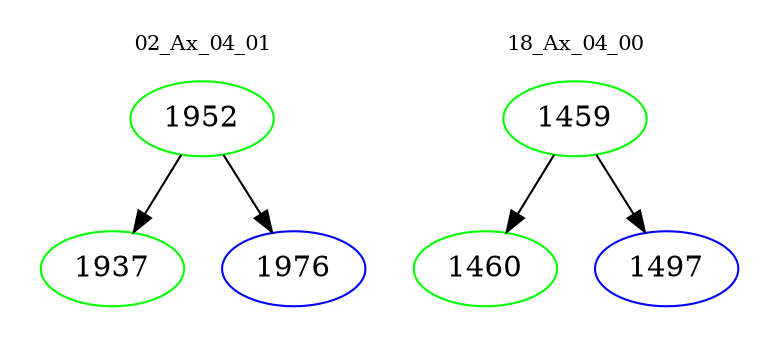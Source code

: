 digraph{
subgraph cluster_0 {
color = white
label = "02_Ax_04_01";
fontsize=10;
T0_1952 [label="1952", color="green"]
T0_1952 -> T0_1937 [color="black"]
T0_1937 [label="1937", color="green"]
T0_1952 -> T0_1976 [color="black"]
T0_1976 [label="1976", color="blue"]
}
subgraph cluster_1 {
color = white
label = "18_Ax_04_00";
fontsize=10;
T1_1459 [label="1459", color="green"]
T1_1459 -> T1_1460 [color="black"]
T1_1460 [label="1460", color="green"]
T1_1459 -> T1_1497 [color="black"]
T1_1497 [label="1497", color="blue"]
}
}
